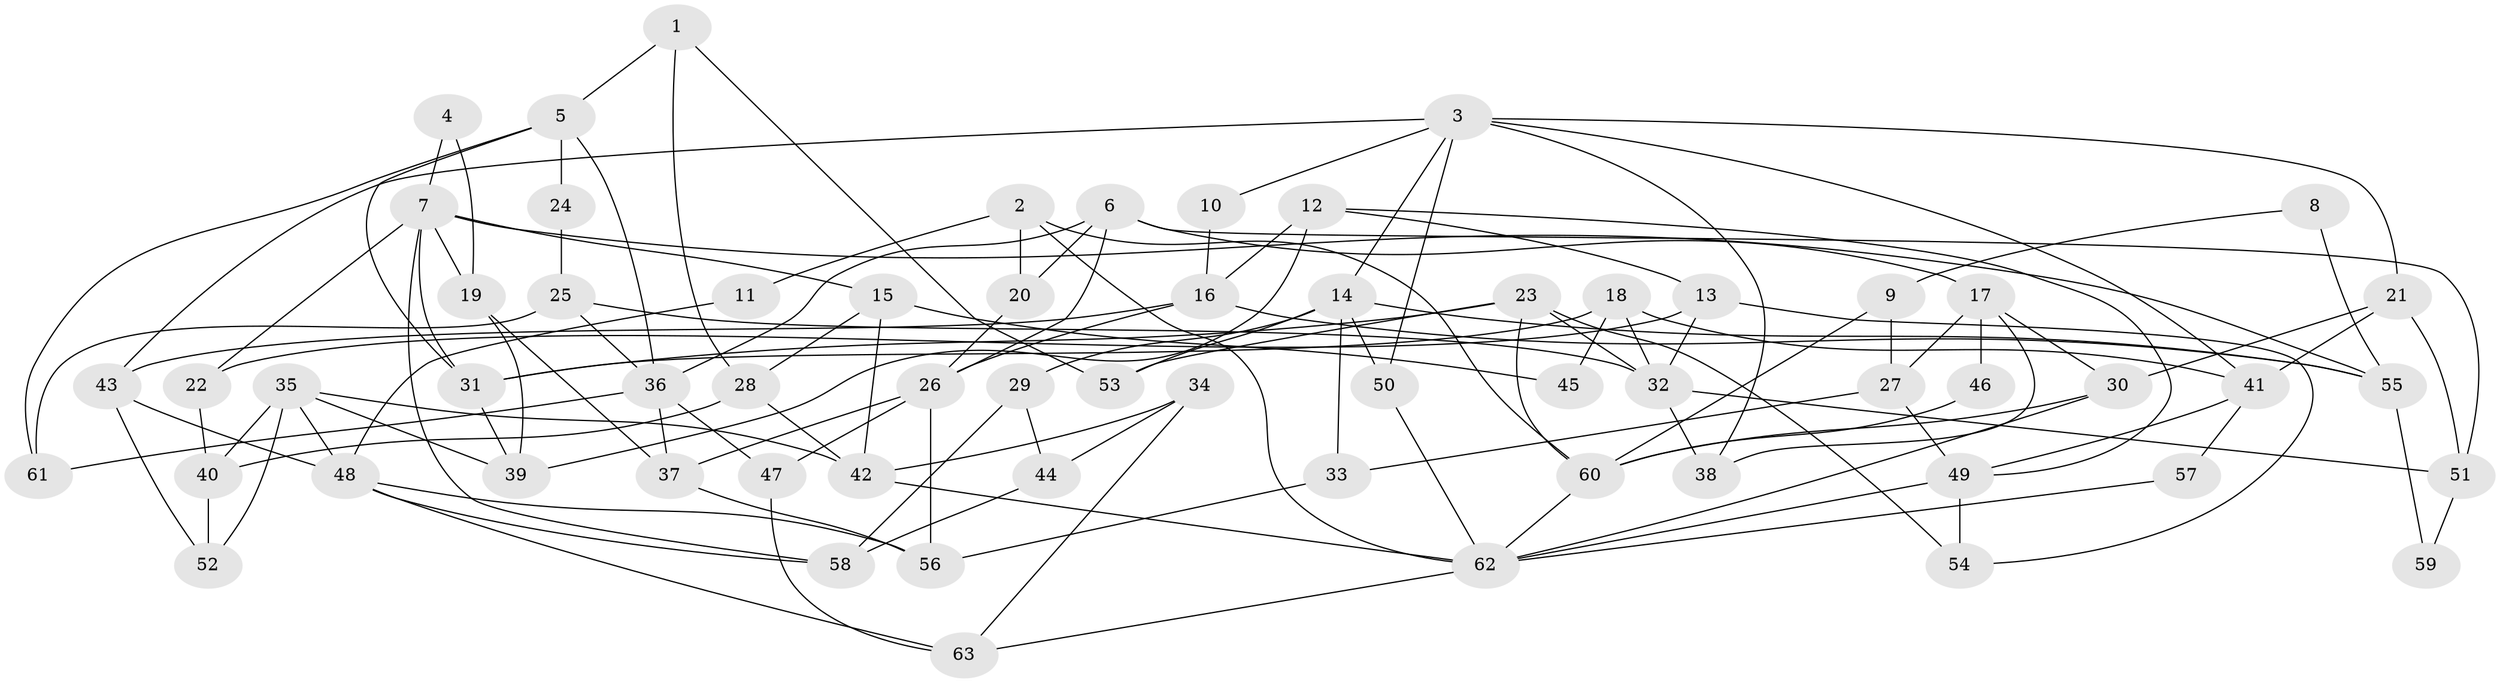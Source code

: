 // Generated by graph-tools (version 1.1) at 2025/02/03/09/25 03:02:01]
// undirected, 63 vertices, 126 edges
graph export_dot {
graph [start="1"]
  node [color=gray90,style=filled];
  1;
  2;
  3;
  4;
  5;
  6;
  7;
  8;
  9;
  10;
  11;
  12;
  13;
  14;
  15;
  16;
  17;
  18;
  19;
  20;
  21;
  22;
  23;
  24;
  25;
  26;
  27;
  28;
  29;
  30;
  31;
  32;
  33;
  34;
  35;
  36;
  37;
  38;
  39;
  40;
  41;
  42;
  43;
  44;
  45;
  46;
  47;
  48;
  49;
  50;
  51;
  52;
  53;
  54;
  55;
  56;
  57;
  58;
  59;
  60;
  61;
  62;
  63;
  1 -- 28;
  1 -- 5;
  1 -- 53;
  2 -- 20;
  2 -- 60;
  2 -- 11;
  2 -- 62;
  3 -- 21;
  3 -- 43;
  3 -- 10;
  3 -- 14;
  3 -- 38;
  3 -- 41;
  3 -- 50;
  4 -- 7;
  4 -- 19;
  5 -- 61;
  5 -- 31;
  5 -- 24;
  5 -- 36;
  6 -- 17;
  6 -- 36;
  6 -- 20;
  6 -- 26;
  6 -- 51;
  7 -- 22;
  7 -- 58;
  7 -- 15;
  7 -- 19;
  7 -- 31;
  7 -- 55;
  8 -- 55;
  8 -- 9;
  9 -- 60;
  9 -- 27;
  10 -- 16;
  11 -- 48;
  12 -- 49;
  12 -- 39;
  12 -- 13;
  12 -- 16;
  13 -- 54;
  13 -- 22;
  13 -- 32;
  14 -- 50;
  14 -- 29;
  14 -- 33;
  14 -- 53;
  14 -- 55;
  15 -- 42;
  15 -- 28;
  15 -- 45;
  16 -- 55;
  16 -- 26;
  16 -- 43;
  17 -- 38;
  17 -- 30;
  17 -- 27;
  17 -- 46;
  18 -- 32;
  18 -- 41;
  18 -- 31;
  18 -- 45;
  19 -- 37;
  19 -- 39;
  20 -- 26;
  21 -- 51;
  21 -- 41;
  21 -- 30;
  22 -- 40;
  23 -- 31;
  23 -- 53;
  23 -- 32;
  23 -- 54;
  23 -- 60;
  24 -- 25;
  25 -- 32;
  25 -- 36;
  25 -- 61;
  26 -- 37;
  26 -- 47;
  26 -- 56;
  27 -- 33;
  27 -- 49;
  28 -- 42;
  28 -- 40;
  29 -- 58;
  29 -- 44;
  30 -- 60;
  30 -- 62;
  31 -- 39;
  32 -- 38;
  32 -- 51;
  33 -- 56;
  34 -- 63;
  34 -- 42;
  34 -- 44;
  35 -- 48;
  35 -- 39;
  35 -- 40;
  35 -- 42;
  35 -- 52;
  36 -- 47;
  36 -- 37;
  36 -- 61;
  37 -- 56;
  40 -- 52;
  41 -- 49;
  41 -- 57;
  42 -- 62;
  43 -- 52;
  43 -- 48;
  44 -- 58;
  46 -- 60;
  47 -- 63;
  48 -- 56;
  48 -- 58;
  48 -- 63;
  49 -- 62;
  49 -- 54;
  50 -- 62;
  51 -- 59;
  55 -- 59;
  57 -- 62;
  60 -- 62;
  62 -- 63;
}
